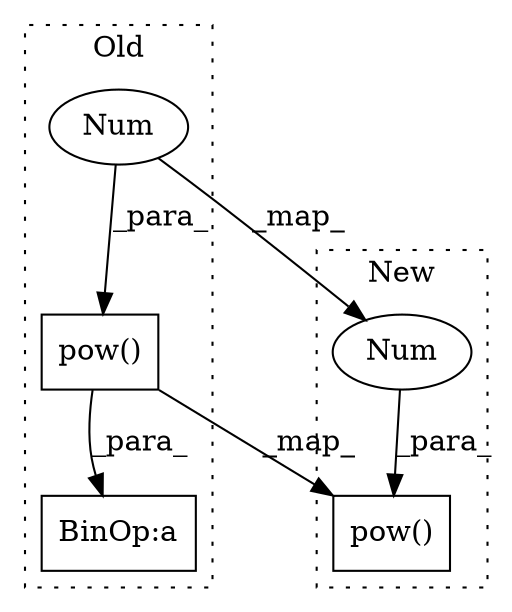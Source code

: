 digraph G {
subgraph cluster0 {
1 [label="pow()" a="75" s="14542,14557" l="10,1" shape="box"];
4 [label="Num" a="76" s="14556" l="1" shape="ellipse"];
5 [label="BinOp:a" a="82" s="14558" l="3" shape="box"];
label = "Old";
style="dotted";
}
subgraph cluster1 {
2 [label="pow()" a="75" s="15296,15311" l="10,1" shape="box"];
3 [label="Num" a="76" s="15310" l="1" shape="ellipse"];
label = "New";
style="dotted";
}
1 -> 2 [label="_map_"];
1 -> 5 [label="_para_"];
3 -> 2 [label="_para_"];
4 -> 1 [label="_para_"];
4 -> 3 [label="_map_"];
}